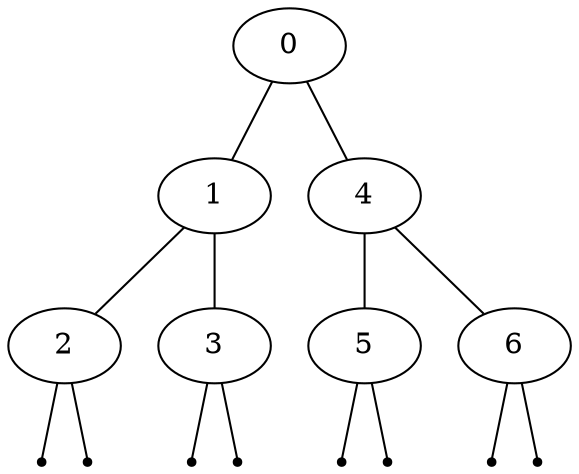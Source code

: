 strict graph G {
    1 [label="0"];
    2 [label="1"];
    3 [label="2"];
    4 [label="3"];
    5 [label="4"];
    6 [label="5"];
    7 [label="6"];
    8 [shape="point"];
    9 [shape="point"];
    10 [shape="point"];
    11 [shape="point"];
    12 [shape="point"];
    13 [shape="point"];
    14 [shape="point"];
    15 [shape="point"];
    "1" -- "2";
    "1" -- "5";
    "2" -- "3";
    "2" -- "4";
    "5" -- "6";
    "5" -- "7";
    "3" -- "8";
    "3" -- "9";
    "4" -- "10";
    "4" -- "11";
    "6" -- "12";
    "6" -- "13";
    "7" -- "14";
    "7" -- "15";
}
